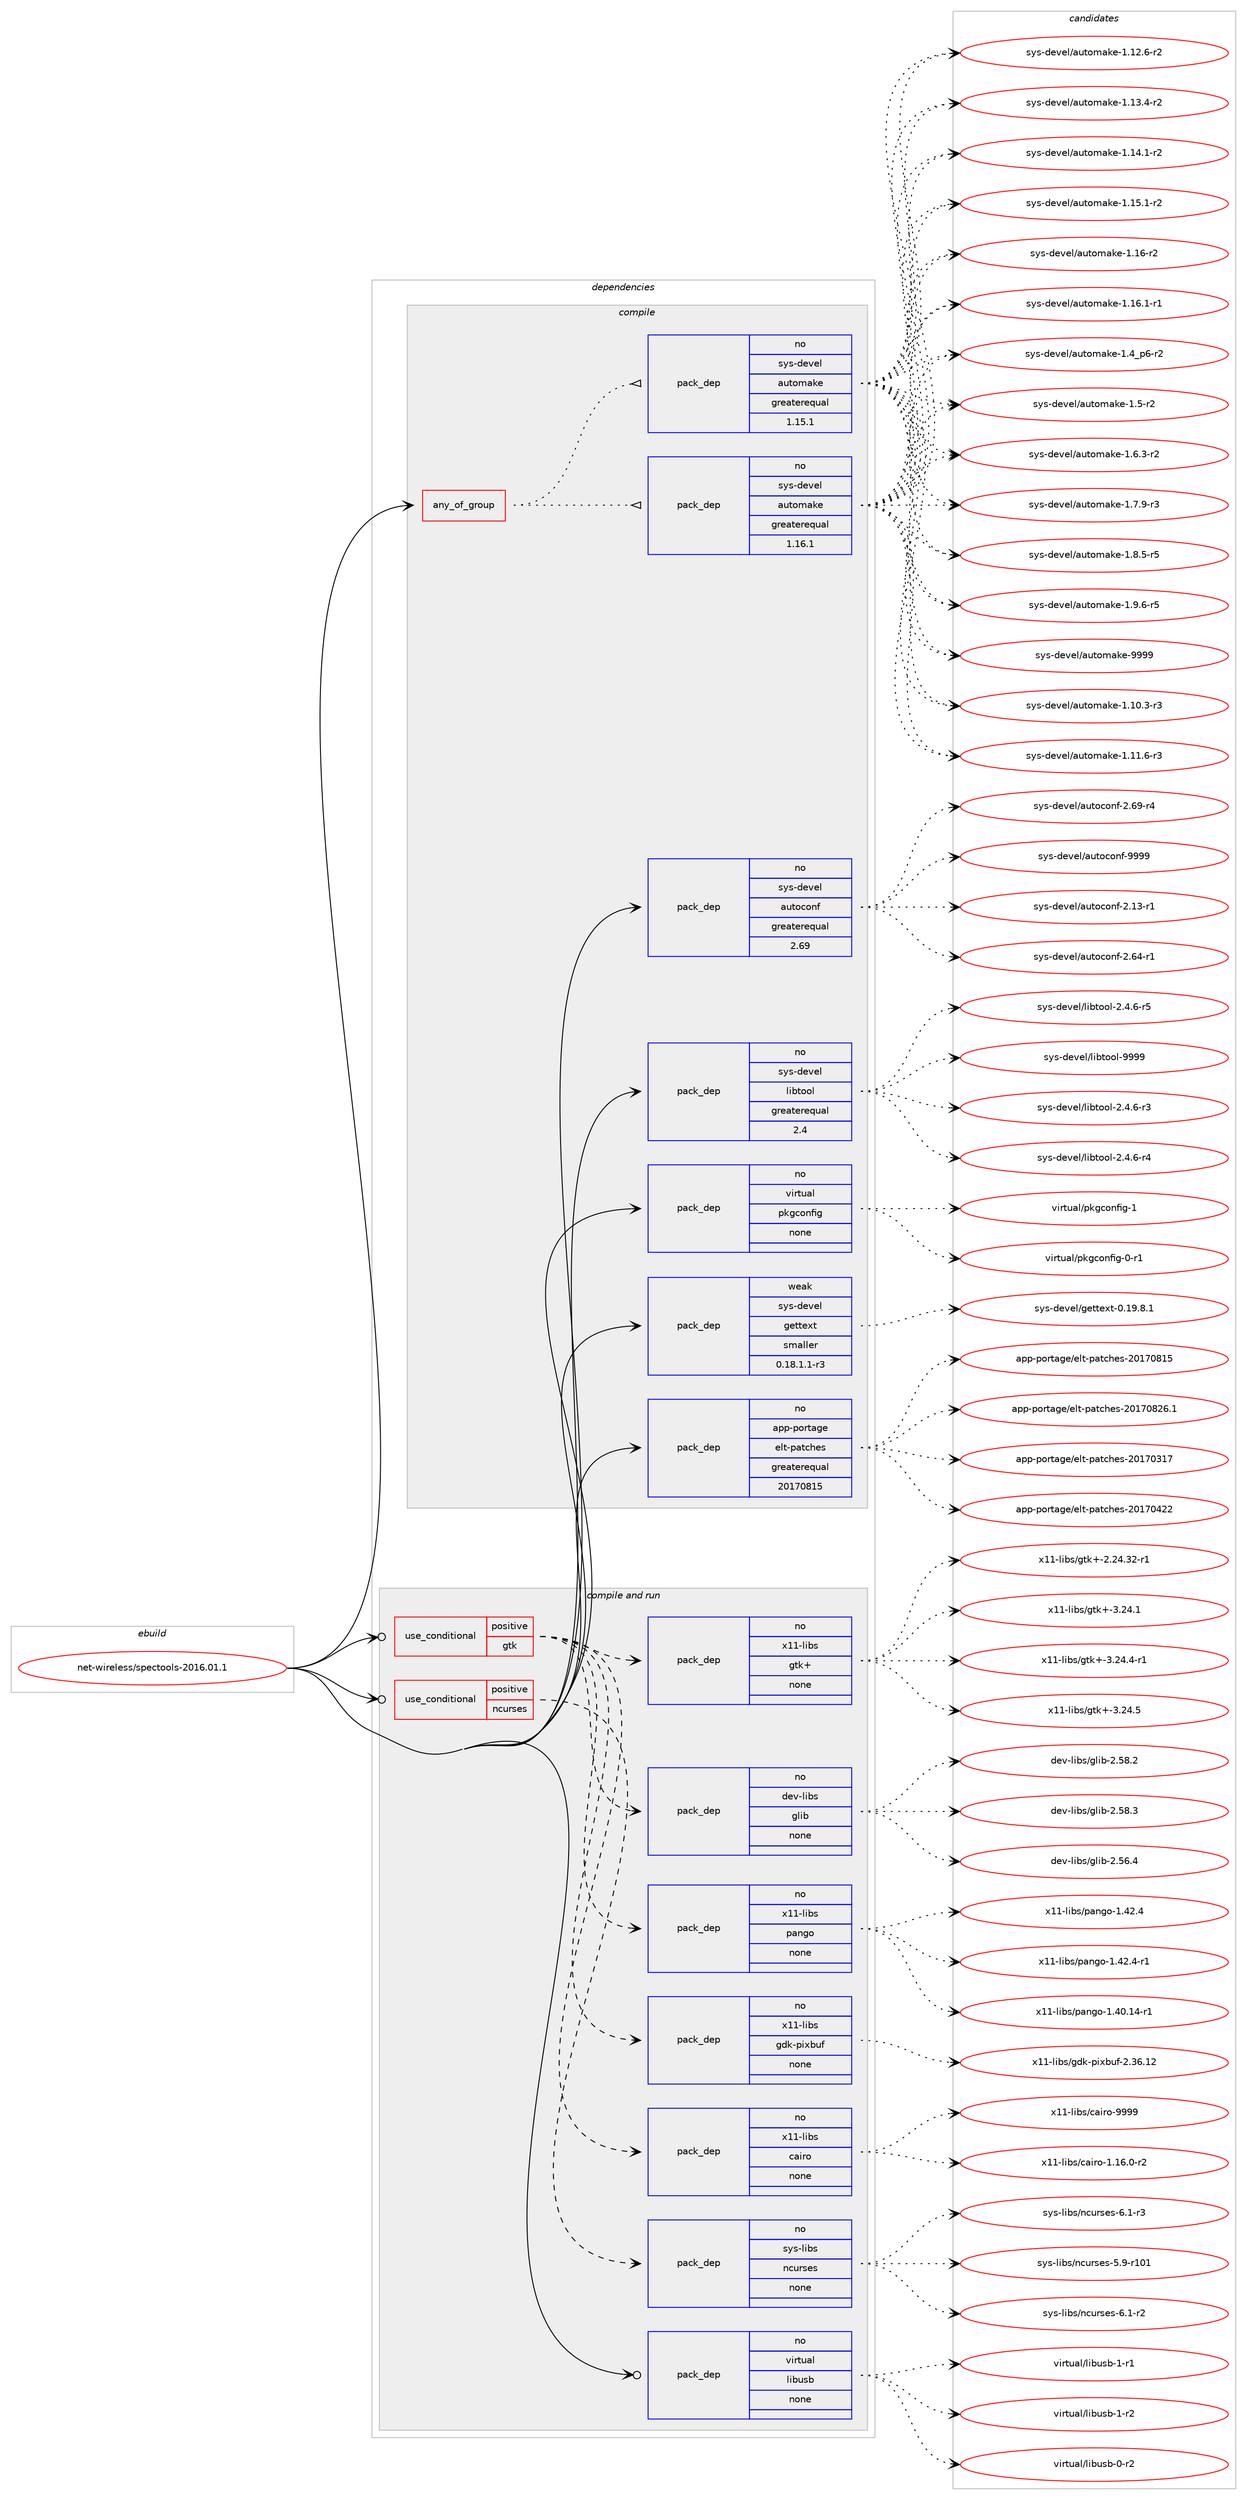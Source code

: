 digraph prolog {

# *************
# Graph options
# *************

newrank=true;
concentrate=true;
compound=true;
graph [rankdir=LR,fontname=Helvetica,fontsize=10,ranksep=1.5];#, ranksep=2.5, nodesep=0.2];
edge  [arrowhead=vee];
node  [fontname=Helvetica,fontsize=10];

# **********
# The ebuild
# **********

subgraph cluster_leftcol {
color=gray;
rank=same;
label=<<i>ebuild</i>>;
id [label="net-wireless/spectools-2016.01.1", color=red, width=4, href="../net-wireless/spectools-2016.01.1.svg"];
}

# ****************
# The dependencies
# ****************

subgraph cluster_midcol {
color=gray;
label=<<i>dependencies</i>>;
subgraph cluster_compile {
fillcolor="#eeeeee";
style=filled;
label=<<i>compile</i>>;
subgraph any26678 {
dependency1681405 [label=<<TABLE BORDER="0" CELLBORDER="1" CELLSPACING="0" CELLPADDING="4"><TR><TD CELLPADDING="10">any_of_group</TD></TR></TABLE>>, shape=none, color=red];subgraph pack1202361 {
dependency1681406 [label=<<TABLE BORDER="0" CELLBORDER="1" CELLSPACING="0" CELLPADDING="4" WIDTH="220"><TR><TD ROWSPAN="6" CELLPADDING="30">pack_dep</TD></TR><TR><TD WIDTH="110">no</TD></TR><TR><TD>sys-devel</TD></TR><TR><TD>automake</TD></TR><TR><TD>greaterequal</TD></TR><TR><TD>1.16.1</TD></TR></TABLE>>, shape=none, color=blue];
}
dependency1681405:e -> dependency1681406:w [weight=20,style="dotted",arrowhead="oinv"];
subgraph pack1202362 {
dependency1681407 [label=<<TABLE BORDER="0" CELLBORDER="1" CELLSPACING="0" CELLPADDING="4" WIDTH="220"><TR><TD ROWSPAN="6" CELLPADDING="30">pack_dep</TD></TR><TR><TD WIDTH="110">no</TD></TR><TR><TD>sys-devel</TD></TR><TR><TD>automake</TD></TR><TR><TD>greaterequal</TD></TR><TR><TD>1.15.1</TD></TR></TABLE>>, shape=none, color=blue];
}
dependency1681405:e -> dependency1681407:w [weight=20,style="dotted",arrowhead="oinv"];
}
id:e -> dependency1681405:w [weight=20,style="solid",arrowhead="vee"];
subgraph pack1202363 {
dependency1681408 [label=<<TABLE BORDER="0" CELLBORDER="1" CELLSPACING="0" CELLPADDING="4" WIDTH="220"><TR><TD ROWSPAN="6" CELLPADDING="30">pack_dep</TD></TR><TR><TD WIDTH="110">no</TD></TR><TR><TD>app-portage</TD></TR><TR><TD>elt-patches</TD></TR><TR><TD>greaterequal</TD></TR><TR><TD>20170815</TD></TR></TABLE>>, shape=none, color=blue];
}
id:e -> dependency1681408:w [weight=20,style="solid",arrowhead="vee"];
subgraph pack1202364 {
dependency1681409 [label=<<TABLE BORDER="0" CELLBORDER="1" CELLSPACING="0" CELLPADDING="4" WIDTH="220"><TR><TD ROWSPAN="6" CELLPADDING="30">pack_dep</TD></TR><TR><TD WIDTH="110">no</TD></TR><TR><TD>sys-devel</TD></TR><TR><TD>autoconf</TD></TR><TR><TD>greaterequal</TD></TR><TR><TD>2.69</TD></TR></TABLE>>, shape=none, color=blue];
}
id:e -> dependency1681409:w [weight=20,style="solid",arrowhead="vee"];
subgraph pack1202365 {
dependency1681410 [label=<<TABLE BORDER="0" CELLBORDER="1" CELLSPACING="0" CELLPADDING="4" WIDTH="220"><TR><TD ROWSPAN="6" CELLPADDING="30">pack_dep</TD></TR><TR><TD WIDTH="110">no</TD></TR><TR><TD>sys-devel</TD></TR><TR><TD>libtool</TD></TR><TR><TD>greaterequal</TD></TR><TR><TD>2.4</TD></TR></TABLE>>, shape=none, color=blue];
}
id:e -> dependency1681410:w [weight=20,style="solid",arrowhead="vee"];
subgraph pack1202366 {
dependency1681411 [label=<<TABLE BORDER="0" CELLBORDER="1" CELLSPACING="0" CELLPADDING="4" WIDTH="220"><TR><TD ROWSPAN="6" CELLPADDING="30">pack_dep</TD></TR><TR><TD WIDTH="110">no</TD></TR><TR><TD>virtual</TD></TR><TR><TD>pkgconfig</TD></TR><TR><TD>none</TD></TR><TR><TD></TD></TR></TABLE>>, shape=none, color=blue];
}
id:e -> dependency1681411:w [weight=20,style="solid",arrowhead="vee"];
subgraph pack1202367 {
dependency1681412 [label=<<TABLE BORDER="0" CELLBORDER="1" CELLSPACING="0" CELLPADDING="4" WIDTH="220"><TR><TD ROWSPAN="6" CELLPADDING="30">pack_dep</TD></TR><TR><TD WIDTH="110">weak</TD></TR><TR><TD>sys-devel</TD></TR><TR><TD>gettext</TD></TR><TR><TD>smaller</TD></TR><TR><TD>0.18.1.1-r3</TD></TR></TABLE>>, shape=none, color=blue];
}
id:e -> dependency1681412:w [weight=20,style="solid",arrowhead="vee"];
}
subgraph cluster_compileandrun {
fillcolor="#eeeeee";
style=filled;
label=<<i>compile and run</i>>;
subgraph cond451524 {
dependency1681413 [label=<<TABLE BORDER="0" CELLBORDER="1" CELLSPACING="0" CELLPADDING="4"><TR><TD ROWSPAN="3" CELLPADDING="10">use_conditional</TD></TR><TR><TD>positive</TD></TR><TR><TD>gtk</TD></TR></TABLE>>, shape=none, color=red];
subgraph pack1202368 {
dependency1681414 [label=<<TABLE BORDER="0" CELLBORDER="1" CELLSPACING="0" CELLPADDING="4" WIDTH="220"><TR><TD ROWSPAN="6" CELLPADDING="30">pack_dep</TD></TR><TR><TD WIDTH="110">no</TD></TR><TR><TD>x11-libs</TD></TR><TR><TD>gtk+</TD></TR><TR><TD>none</TD></TR><TR><TD></TD></TR></TABLE>>, shape=none, color=blue];
}
dependency1681413:e -> dependency1681414:w [weight=20,style="dashed",arrowhead="vee"];
subgraph pack1202369 {
dependency1681415 [label=<<TABLE BORDER="0" CELLBORDER="1" CELLSPACING="0" CELLPADDING="4" WIDTH="220"><TR><TD ROWSPAN="6" CELLPADDING="30">pack_dep</TD></TR><TR><TD WIDTH="110">no</TD></TR><TR><TD>x11-libs</TD></TR><TR><TD>cairo</TD></TR><TR><TD>none</TD></TR><TR><TD></TD></TR></TABLE>>, shape=none, color=blue];
}
dependency1681413:e -> dependency1681415:w [weight=20,style="dashed",arrowhead="vee"];
subgraph pack1202370 {
dependency1681416 [label=<<TABLE BORDER="0" CELLBORDER="1" CELLSPACING="0" CELLPADDING="4" WIDTH="220"><TR><TD ROWSPAN="6" CELLPADDING="30">pack_dep</TD></TR><TR><TD WIDTH="110">no</TD></TR><TR><TD>x11-libs</TD></TR><TR><TD>gdk-pixbuf</TD></TR><TR><TD>none</TD></TR><TR><TD></TD></TR></TABLE>>, shape=none, color=blue];
}
dependency1681413:e -> dependency1681416:w [weight=20,style="dashed",arrowhead="vee"];
subgraph pack1202371 {
dependency1681417 [label=<<TABLE BORDER="0" CELLBORDER="1" CELLSPACING="0" CELLPADDING="4" WIDTH="220"><TR><TD ROWSPAN="6" CELLPADDING="30">pack_dep</TD></TR><TR><TD WIDTH="110">no</TD></TR><TR><TD>x11-libs</TD></TR><TR><TD>pango</TD></TR><TR><TD>none</TD></TR><TR><TD></TD></TR></TABLE>>, shape=none, color=blue];
}
dependency1681413:e -> dependency1681417:w [weight=20,style="dashed",arrowhead="vee"];
subgraph pack1202372 {
dependency1681418 [label=<<TABLE BORDER="0" CELLBORDER="1" CELLSPACING="0" CELLPADDING="4" WIDTH="220"><TR><TD ROWSPAN="6" CELLPADDING="30">pack_dep</TD></TR><TR><TD WIDTH="110">no</TD></TR><TR><TD>dev-libs</TD></TR><TR><TD>glib</TD></TR><TR><TD>none</TD></TR><TR><TD></TD></TR></TABLE>>, shape=none, color=blue];
}
dependency1681413:e -> dependency1681418:w [weight=20,style="dashed",arrowhead="vee"];
}
id:e -> dependency1681413:w [weight=20,style="solid",arrowhead="odotvee"];
subgraph cond451525 {
dependency1681419 [label=<<TABLE BORDER="0" CELLBORDER="1" CELLSPACING="0" CELLPADDING="4"><TR><TD ROWSPAN="3" CELLPADDING="10">use_conditional</TD></TR><TR><TD>positive</TD></TR><TR><TD>ncurses</TD></TR></TABLE>>, shape=none, color=red];
subgraph pack1202373 {
dependency1681420 [label=<<TABLE BORDER="0" CELLBORDER="1" CELLSPACING="0" CELLPADDING="4" WIDTH="220"><TR><TD ROWSPAN="6" CELLPADDING="30">pack_dep</TD></TR><TR><TD WIDTH="110">no</TD></TR><TR><TD>sys-libs</TD></TR><TR><TD>ncurses</TD></TR><TR><TD>none</TD></TR><TR><TD></TD></TR></TABLE>>, shape=none, color=blue];
}
dependency1681419:e -> dependency1681420:w [weight=20,style="dashed",arrowhead="vee"];
}
id:e -> dependency1681419:w [weight=20,style="solid",arrowhead="odotvee"];
subgraph pack1202374 {
dependency1681421 [label=<<TABLE BORDER="0" CELLBORDER="1" CELLSPACING="0" CELLPADDING="4" WIDTH="220"><TR><TD ROWSPAN="6" CELLPADDING="30">pack_dep</TD></TR><TR><TD WIDTH="110">no</TD></TR><TR><TD>virtual</TD></TR><TR><TD>libusb</TD></TR><TR><TD>none</TD></TR><TR><TD></TD></TR></TABLE>>, shape=none, color=blue];
}
id:e -> dependency1681421:w [weight=20,style="solid",arrowhead="odotvee"];
}
subgraph cluster_run {
fillcolor="#eeeeee";
style=filled;
label=<<i>run</i>>;
}
}

# **************
# The candidates
# **************

subgraph cluster_choices {
rank=same;
color=gray;
label=<<i>candidates</i>>;

subgraph choice1202361 {
color=black;
nodesep=1;
choice11512111545100101118101108479711711611110997107101454946494846514511451 [label="sys-devel/automake-1.10.3-r3", color=red, width=4,href="../sys-devel/automake-1.10.3-r3.svg"];
choice11512111545100101118101108479711711611110997107101454946494946544511451 [label="sys-devel/automake-1.11.6-r3", color=red, width=4,href="../sys-devel/automake-1.11.6-r3.svg"];
choice11512111545100101118101108479711711611110997107101454946495046544511450 [label="sys-devel/automake-1.12.6-r2", color=red, width=4,href="../sys-devel/automake-1.12.6-r2.svg"];
choice11512111545100101118101108479711711611110997107101454946495146524511450 [label="sys-devel/automake-1.13.4-r2", color=red, width=4,href="../sys-devel/automake-1.13.4-r2.svg"];
choice11512111545100101118101108479711711611110997107101454946495246494511450 [label="sys-devel/automake-1.14.1-r2", color=red, width=4,href="../sys-devel/automake-1.14.1-r2.svg"];
choice11512111545100101118101108479711711611110997107101454946495346494511450 [label="sys-devel/automake-1.15.1-r2", color=red, width=4,href="../sys-devel/automake-1.15.1-r2.svg"];
choice1151211154510010111810110847971171161111099710710145494649544511450 [label="sys-devel/automake-1.16-r2", color=red, width=4,href="../sys-devel/automake-1.16-r2.svg"];
choice11512111545100101118101108479711711611110997107101454946495446494511449 [label="sys-devel/automake-1.16.1-r1", color=red, width=4,href="../sys-devel/automake-1.16.1-r1.svg"];
choice115121115451001011181011084797117116111109971071014549465295112544511450 [label="sys-devel/automake-1.4_p6-r2", color=red, width=4,href="../sys-devel/automake-1.4_p6-r2.svg"];
choice11512111545100101118101108479711711611110997107101454946534511450 [label="sys-devel/automake-1.5-r2", color=red, width=4,href="../sys-devel/automake-1.5-r2.svg"];
choice115121115451001011181011084797117116111109971071014549465446514511450 [label="sys-devel/automake-1.6.3-r2", color=red, width=4,href="../sys-devel/automake-1.6.3-r2.svg"];
choice115121115451001011181011084797117116111109971071014549465546574511451 [label="sys-devel/automake-1.7.9-r3", color=red, width=4,href="../sys-devel/automake-1.7.9-r3.svg"];
choice115121115451001011181011084797117116111109971071014549465646534511453 [label="sys-devel/automake-1.8.5-r5", color=red, width=4,href="../sys-devel/automake-1.8.5-r5.svg"];
choice115121115451001011181011084797117116111109971071014549465746544511453 [label="sys-devel/automake-1.9.6-r5", color=red, width=4,href="../sys-devel/automake-1.9.6-r5.svg"];
choice115121115451001011181011084797117116111109971071014557575757 [label="sys-devel/automake-9999", color=red, width=4,href="../sys-devel/automake-9999.svg"];
dependency1681406:e -> choice11512111545100101118101108479711711611110997107101454946494846514511451:w [style=dotted,weight="100"];
dependency1681406:e -> choice11512111545100101118101108479711711611110997107101454946494946544511451:w [style=dotted,weight="100"];
dependency1681406:e -> choice11512111545100101118101108479711711611110997107101454946495046544511450:w [style=dotted,weight="100"];
dependency1681406:e -> choice11512111545100101118101108479711711611110997107101454946495146524511450:w [style=dotted,weight="100"];
dependency1681406:e -> choice11512111545100101118101108479711711611110997107101454946495246494511450:w [style=dotted,weight="100"];
dependency1681406:e -> choice11512111545100101118101108479711711611110997107101454946495346494511450:w [style=dotted,weight="100"];
dependency1681406:e -> choice1151211154510010111810110847971171161111099710710145494649544511450:w [style=dotted,weight="100"];
dependency1681406:e -> choice11512111545100101118101108479711711611110997107101454946495446494511449:w [style=dotted,weight="100"];
dependency1681406:e -> choice115121115451001011181011084797117116111109971071014549465295112544511450:w [style=dotted,weight="100"];
dependency1681406:e -> choice11512111545100101118101108479711711611110997107101454946534511450:w [style=dotted,weight="100"];
dependency1681406:e -> choice115121115451001011181011084797117116111109971071014549465446514511450:w [style=dotted,weight="100"];
dependency1681406:e -> choice115121115451001011181011084797117116111109971071014549465546574511451:w [style=dotted,weight="100"];
dependency1681406:e -> choice115121115451001011181011084797117116111109971071014549465646534511453:w [style=dotted,weight="100"];
dependency1681406:e -> choice115121115451001011181011084797117116111109971071014549465746544511453:w [style=dotted,weight="100"];
dependency1681406:e -> choice115121115451001011181011084797117116111109971071014557575757:w [style=dotted,weight="100"];
}
subgraph choice1202362 {
color=black;
nodesep=1;
choice11512111545100101118101108479711711611110997107101454946494846514511451 [label="sys-devel/automake-1.10.3-r3", color=red, width=4,href="../sys-devel/automake-1.10.3-r3.svg"];
choice11512111545100101118101108479711711611110997107101454946494946544511451 [label="sys-devel/automake-1.11.6-r3", color=red, width=4,href="../sys-devel/automake-1.11.6-r3.svg"];
choice11512111545100101118101108479711711611110997107101454946495046544511450 [label="sys-devel/automake-1.12.6-r2", color=red, width=4,href="../sys-devel/automake-1.12.6-r2.svg"];
choice11512111545100101118101108479711711611110997107101454946495146524511450 [label="sys-devel/automake-1.13.4-r2", color=red, width=4,href="../sys-devel/automake-1.13.4-r2.svg"];
choice11512111545100101118101108479711711611110997107101454946495246494511450 [label="sys-devel/automake-1.14.1-r2", color=red, width=4,href="../sys-devel/automake-1.14.1-r2.svg"];
choice11512111545100101118101108479711711611110997107101454946495346494511450 [label="sys-devel/automake-1.15.1-r2", color=red, width=4,href="../sys-devel/automake-1.15.1-r2.svg"];
choice1151211154510010111810110847971171161111099710710145494649544511450 [label="sys-devel/automake-1.16-r2", color=red, width=4,href="../sys-devel/automake-1.16-r2.svg"];
choice11512111545100101118101108479711711611110997107101454946495446494511449 [label="sys-devel/automake-1.16.1-r1", color=red, width=4,href="../sys-devel/automake-1.16.1-r1.svg"];
choice115121115451001011181011084797117116111109971071014549465295112544511450 [label="sys-devel/automake-1.4_p6-r2", color=red, width=4,href="../sys-devel/automake-1.4_p6-r2.svg"];
choice11512111545100101118101108479711711611110997107101454946534511450 [label="sys-devel/automake-1.5-r2", color=red, width=4,href="../sys-devel/automake-1.5-r2.svg"];
choice115121115451001011181011084797117116111109971071014549465446514511450 [label="sys-devel/automake-1.6.3-r2", color=red, width=4,href="../sys-devel/automake-1.6.3-r2.svg"];
choice115121115451001011181011084797117116111109971071014549465546574511451 [label="sys-devel/automake-1.7.9-r3", color=red, width=4,href="../sys-devel/automake-1.7.9-r3.svg"];
choice115121115451001011181011084797117116111109971071014549465646534511453 [label="sys-devel/automake-1.8.5-r5", color=red, width=4,href="../sys-devel/automake-1.8.5-r5.svg"];
choice115121115451001011181011084797117116111109971071014549465746544511453 [label="sys-devel/automake-1.9.6-r5", color=red, width=4,href="../sys-devel/automake-1.9.6-r5.svg"];
choice115121115451001011181011084797117116111109971071014557575757 [label="sys-devel/automake-9999", color=red, width=4,href="../sys-devel/automake-9999.svg"];
dependency1681407:e -> choice11512111545100101118101108479711711611110997107101454946494846514511451:w [style=dotted,weight="100"];
dependency1681407:e -> choice11512111545100101118101108479711711611110997107101454946494946544511451:w [style=dotted,weight="100"];
dependency1681407:e -> choice11512111545100101118101108479711711611110997107101454946495046544511450:w [style=dotted,weight="100"];
dependency1681407:e -> choice11512111545100101118101108479711711611110997107101454946495146524511450:w [style=dotted,weight="100"];
dependency1681407:e -> choice11512111545100101118101108479711711611110997107101454946495246494511450:w [style=dotted,weight="100"];
dependency1681407:e -> choice11512111545100101118101108479711711611110997107101454946495346494511450:w [style=dotted,weight="100"];
dependency1681407:e -> choice1151211154510010111810110847971171161111099710710145494649544511450:w [style=dotted,weight="100"];
dependency1681407:e -> choice11512111545100101118101108479711711611110997107101454946495446494511449:w [style=dotted,weight="100"];
dependency1681407:e -> choice115121115451001011181011084797117116111109971071014549465295112544511450:w [style=dotted,weight="100"];
dependency1681407:e -> choice11512111545100101118101108479711711611110997107101454946534511450:w [style=dotted,weight="100"];
dependency1681407:e -> choice115121115451001011181011084797117116111109971071014549465446514511450:w [style=dotted,weight="100"];
dependency1681407:e -> choice115121115451001011181011084797117116111109971071014549465546574511451:w [style=dotted,weight="100"];
dependency1681407:e -> choice115121115451001011181011084797117116111109971071014549465646534511453:w [style=dotted,weight="100"];
dependency1681407:e -> choice115121115451001011181011084797117116111109971071014549465746544511453:w [style=dotted,weight="100"];
dependency1681407:e -> choice115121115451001011181011084797117116111109971071014557575757:w [style=dotted,weight="100"];
}
subgraph choice1202363 {
color=black;
nodesep=1;
choice97112112451121111141169710310147101108116451129711699104101115455048495548514955 [label="app-portage/elt-patches-20170317", color=red, width=4,href="../app-portage/elt-patches-20170317.svg"];
choice97112112451121111141169710310147101108116451129711699104101115455048495548525050 [label="app-portage/elt-patches-20170422", color=red, width=4,href="../app-portage/elt-patches-20170422.svg"];
choice97112112451121111141169710310147101108116451129711699104101115455048495548564953 [label="app-portage/elt-patches-20170815", color=red, width=4,href="../app-portage/elt-patches-20170815.svg"];
choice971121124511211111411697103101471011081164511297116991041011154550484955485650544649 [label="app-portage/elt-patches-20170826.1", color=red, width=4,href="../app-portage/elt-patches-20170826.1.svg"];
dependency1681408:e -> choice97112112451121111141169710310147101108116451129711699104101115455048495548514955:w [style=dotted,weight="100"];
dependency1681408:e -> choice97112112451121111141169710310147101108116451129711699104101115455048495548525050:w [style=dotted,weight="100"];
dependency1681408:e -> choice97112112451121111141169710310147101108116451129711699104101115455048495548564953:w [style=dotted,weight="100"];
dependency1681408:e -> choice971121124511211111411697103101471011081164511297116991041011154550484955485650544649:w [style=dotted,weight="100"];
}
subgraph choice1202364 {
color=black;
nodesep=1;
choice1151211154510010111810110847971171161119911111010245504649514511449 [label="sys-devel/autoconf-2.13-r1", color=red, width=4,href="../sys-devel/autoconf-2.13-r1.svg"];
choice1151211154510010111810110847971171161119911111010245504654524511449 [label="sys-devel/autoconf-2.64-r1", color=red, width=4,href="../sys-devel/autoconf-2.64-r1.svg"];
choice1151211154510010111810110847971171161119911111010245504654574511452 [label="sys-devel/autoconf-2.69-r4", color=red, width=4,href="../sys-devel/autoconf-2.69-r4.svg"];
choice115121115451001011181011084797117116111991111101024557575757 [label="sys-devel/autoconf-9999", color=red, width=4,href="../sys-devel/autoconf-9999.svg"];
dependency1681409:e -> choice1151211154510010111810110847971171161119911111010245504649514511449:w [style=dotted,weight="100"];
dependency1681409:e -> choice1151211154510010111810110847971171161119911111010245504654524511449:w [style=dotted,weight="100"];
dependency1681409:e -> choice1151211154510010111810110847971171161119911111010245504654574511452:w [style=dotted,weight="100"];
dependency1681409:e -> choice115121115451001011181011084797117116111991111101024557575757:w [style=dotted,weight="100"];
}
subgraph choice1202365 {
color=black;
nodesep=1;
choice1151211154510010111810110847108105981161111111084550465246544511451 [label="sys-devel/libtool-2.4.6-r3", color=red, width=4,href="../sys-devel/libtool-2.4.6-r3.svg"];
choice1151211154510010111810110847108105981161111111084550465246544511452 [label="sys-devel/libtool-2.4.6-r4", color=red, width=4,href="../sys-devel/libtool-2.4.6-r4.svg"];
choice1151211154510010111810110847108105981161111111084550465246544511453 [label="sys-devel/libtool-2.4.6-r5", color=red, width=4,href="../sys-devel/libtool-2.4.6-r5.svg"];
choice1151211154510010111810110847108105981161111111084557575757 [label="sys-devel/libtool-9999", color=red, width=4,href="../sys-devel/libtool-9999.svg"];
dependency1681410:e -> choice1151211154510010111810110847108105981161111111084550465246544511451:w [style=dotted,weight="100"];
dependency1681410:e -> choice1151211154510010111810110847108105981161111111084550465246544511452:w [style=dotted,weight="100"];
dependency1681410:e -> choice1151211154510010111810110847108105981161111111084550465246544511453:w [style=dotted,weight="100"];
dependency1681410:e -> choice1151211154510010111810110847108105981161111111084557575757:w [style=dotted,weight="100"];
}
subgraph choice1202366 {
color=black;
nodesep=1;
choice11810511411611797108471121071039911111010210510345484511449 [label="virtual/pkgconfig-0-r1", color=red, width=4,href="../virtual/pkgconfig-0-r1.svg"];
choice1181051141161179710847112107103991111101021051034549 [label="virtual/pkgconfig-1", color=red, width=4,href="../virtual/pkgconfig-1.svg"];
dependency1681411:e -> choice11810511411611797108471121071039911111010210510345484511449:w [style=dotted,weight="100"];
dependency1681411:e -> choice1181051141161179710847112107103991111101021051034549:w [style=dotted,weight="100"];
}
subgraph choice1202367 {
color=black;
nodesep=1;
choice1151211154510010111810110847103101116116101120116454846495746564649 [label="sys-devel/gettext-0.19.8.1", color=red, width=4,href="../sys-devel/gettext-0.19.8.1.svg"];
dependency1681412:e -> choice1151211154510010111810110847103101116116101120116454846495746564649:w [style=dotted,weight="100"];
}
subgraph choice1202368 {
color=black;
nodesep=1;
choice12049494510810598115471031161074345504650524651504511449 [label="x11-libs/gtk+-2.24.32-r1", color=red, width=4,href="../x11-libs/gtk+-2.24.32-r1.svg"];
choice12049494510810598115471031161074345514650524649 [label="x11-libs/gtk+-3.24.1", color=red, width=4,href="../x11-libs/gtk+-3.24.1.svg"];
choice120494945108105981154710311610743455146505246524511449 [label="x11-libs/gtk+-3.24.4-r1", color=red, width=4,href="../x11-libs/gtk+-3.24.4-r1.svg"];
choice12049494510810598115471031161074345514650524653 [label="x11-libs/gtk+-3.24.5", color=red, width=4,href="../x11-libs/gtk+-3.24.5.svg"];
dependency1681414:e -> choice12049494510810598115471031161074345504650524651504511449:w [style=dotted,weight="100"];
dependency1681414:e -> choice12049494510810598115471031161074345514650524649:w [style=dotted,weight="100"];
dependency1681414:e -> choice120494945108105981154710311610743455146505246524511449:w [style=dotted,weight="100"];
dependency1681414:e -> choice12049494510810598115471031161074345514650524653:w [style=dotted,weight="100"];
}
subgraph choice1202369 {
color=black;
nodesep=1;
choice12049494510810598115479997105114111454946495446484511450 [label="x11-libs/cairo-1.16.0-r2", color=red, width=4,href="../x11-libs/cairo-1.16.0-r2.svg"];
choice120494945108105981154799971051141114557575757 [label="x11-libs/cairo-9999", color=red, width=4,href="../x11-libs/cairo-9999.svg"];
dependency1681415:e -> choice12049494510810598115479997105114111454946495446484511450:w [style=dotted,weight="100"];
dependency1681415:e -> choice120494945108105981154799971051141114557575757:w [style=dotted,weight="100"];
}
subgraph choice1202370 {
color=black;
nodesep=1;
choice120494945108105981154710310010745112105120981171024550465154464950 [label="x11-libs/gdk-pixbuf-2.36.12", color=red, width=4,href="../x11-libs/gdk-pixbuf-2.36.12.svg"];
dependency1681416:e -> choice120494945108105981154710310010745112105120981171024550465154464950:w [style=dotted,weight="100"];
}
subgraph choice1202371 {
color=black;
nodesep=1;
choice12049494510810598115471129711010311145494652484649524511449 [label="x11-libs/pango-1.40.14-r1", color=red, width=4,href="../x11-libs/pango-1.40.14-r1.svg"];
choice12049494510810598115471129711010311145494652504652 [label="x11-libs/pango-1.42.4", color=red, width=4,href="../x11-libs/pango-1.42.4.svg"];
choice120494945108105981154711297110103111454946525046524511449 [label="x11-libs/pango-1.42.4-r1", color=red, width=4,href="../x11-libs/pango-1.42.4-r1.svg"];
dependency1681417:e -> choice12049494510810598115471129711010311145494652484649524511449:w [style=dotted,weight="100"];
dependency1681417:e -> choice12049494510810598115471129711010311145494652504652:w [style=dotted,weight="100"];
dependency1681417:e -> choice120494945108105981154711297110103111454946525046524511449:w [style=dotted,weight="100"];
}
subgraph choice1202372 {
color=black;
nodesep=1;
choice1001011184510810598115471031081059845504653544652 [label="dev-libs/glib-2.56.4", color=red, width=4,href="../dev-libs/glib-2.56.4.svg"];
choice1001011184510810598115471031081059845504653564650 [label="dev-libs/glib-2.58.2", color=red, width=4,href="../dev-libs/glib-2.58.2.svg"];
choice1001011184510810598115471031081059845504653564651 [label="dev-libs/glib-2.58.3", color=red, width=4,href="../dev-libs/glib-2.58.3.svg"];
dependency1681418:e -> choice1001011184510810598115471031081059845504653544652:w [style=dotted,weight="100"];
dependency1681418:e -> choice1001011184510810598115471031081059845504653564650:w [style=dotted,weight="100"];
dependency1681418:e -> choice1001011184510810598115471031081059845504653564651:w [style=dotted,weight="100"];
}
subgraph choice1202373 {
color=black;
nodesep=1;
choice115121115451081059811547110991171141151011154553465745114494849 [label="sys-libs/ncurses-5.9-r101", color=red, width=4,href="../sys-libs/ncurses-5.9-r101.svg"];
choice11512111545108105981154711099117114115101115455446494511450 [label="sys-libs/ncurses-6.1-r2", color=red, width=4,href="../sys-libs/ncurses-6.1-r2.svg"];
choice11512111545108105981154711099117114115101115455446494511451 [label="sys-libs/ncurses-6.1-r3", color=red, width=4,href="../sys-libs/ncurses-6.1-r3.svg"];
dependency1681420:e -> choice115121115451081059811547110991171141151011154553465745114494849:w [style=dotted,weight="100"];
dependency1681420:e -> choice11512111545108105981154711099117114115101115455446494511450:w [style=dotted,weight="100"];
dependency1681420:e -> choice11512111545108105981154711099117114115101115455446494511451:w [style=dotted,weight="100"];
}
subgraph choice1202374 {
color=black;
nodesep=1;
choice1181051141161179710847108105981171159845484511450 [label="virtual/libusb-0-r2", color=red, width=4,href="../virtual/libusb-0-r2.svg"];
choice1181051141161179710847108105981171159845494511449 [label="virtual/libusb-1-r1", color=red, width=4,href="../virtual/libusb-1-r1.svg"];
choice1181051141161179710847108105981171159845494511450 [label="virtual/libusb-1-r2", color=red, width=4,href="../virtual/libusb-1-r2.svg"];
dependency1681421:e -> choice1181051141161179710847108105981171159845484511450:w [style=dotted,weight="100"];
dependency1681421:e -> choice1181051141161179710847108105981171159845494511449:w [style=dotted,weight="100"];
dependency1681421:e -> choice1181051141161179710847108105981171159845494511450:w [style=dotted,weight="100"];
}
}

}
